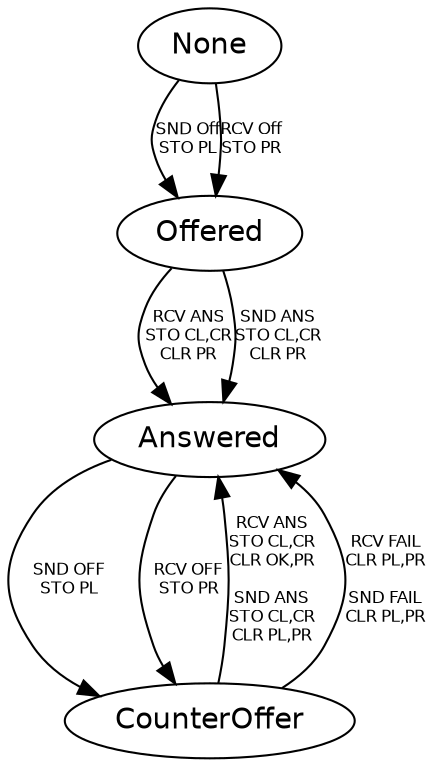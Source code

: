 digraph offans {
	node [ fonstsize=8 fontname="Helvetica" ]
	graph
	[
//		ranksep=1.5 // modify to shrink nodes etc
//		nodesep=1.5
		fontsize=8
		fontname="Helvetica"
		labelfontsize=8
		labelfontname="Helvetica"
	]

	edge
	[
		fontname="Helvetica"	
		fontsize=8
		arrowhead=normal
	]

// Now setup labels and visual stuff.

        fontname="Helvetica"

        None -> Offered
                [ label="SND Off\nSTO PL" ]
        None -> Offered
                [ label="RCV Off\nSTO PR" ]
        Offered -> Answered
                [ label="RCV ANS\nSTO CL,CR\nCLR PR" ]
        Offered -> Answered
                [ label="SND ANS\nSTO CL,CR\nCLR PR" ]
        Answered -> CounterOffer
                [ label="SND OFF\nSTO PL" ]
        Answered -> CounterOffer
                [ label="RCV OFF\nSTO PR" ]

        CounterOffer -> Answered
                [ label="RCV ANS\nSTO CL,CR\nCLR OK,PR\n\nSND ANS\nSTO CL,CR\nCLR PL,PR" ]

        CounterOffer -> Answered
                [ label="RCV FAIL\nCLR PL,PR\n\nSND FAIL\nCLR PL,PR" ]

}
